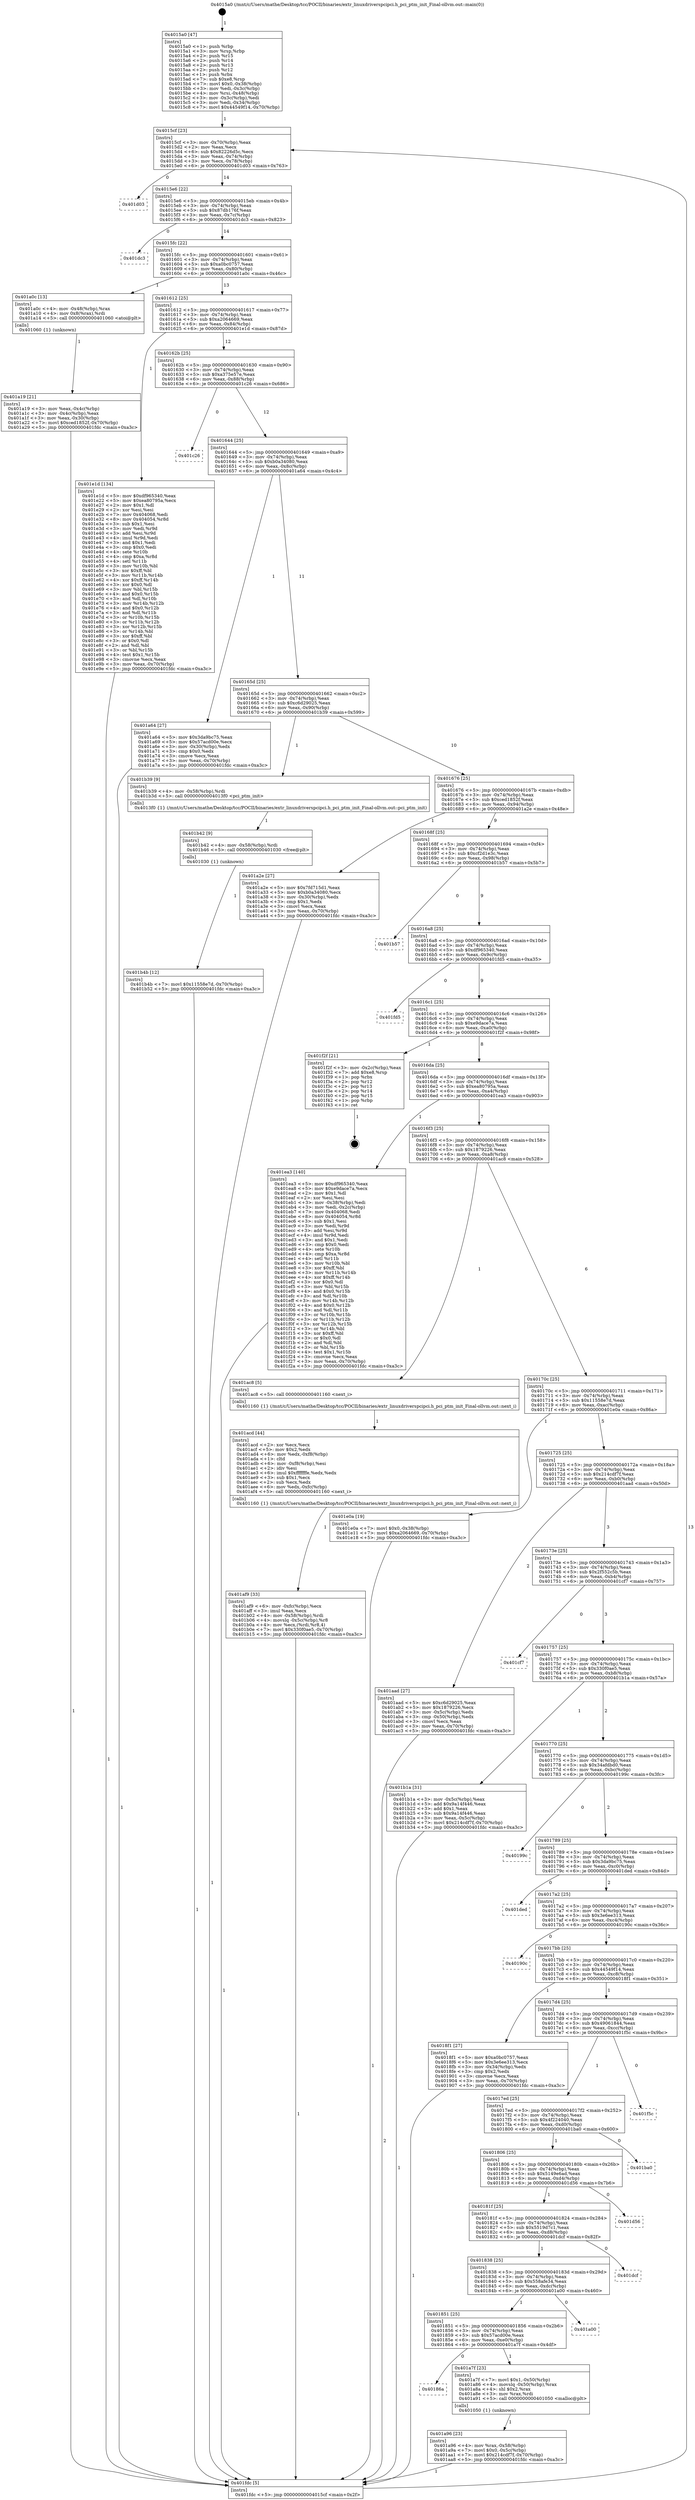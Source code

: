 digraph "0x4015a0" {
  label = "0x4015a0 (/mnt/c/Users/mathe/Desktop/tcc/POCII/binaries/extr_linuxdriverspcipci.h_pci_ptm_init_Final-ollvm.out::main(0))"
  labelloc = "t"
  node[shape=record]

  Entry [label="",width=0.3,height=0.3,shape=circle,fillcolor=black,style=filled]
  "0x4015cf" [label="{
     0x4015cf [23]\l
     | [instrs]\l
     &nbsp;&nbsp;0x4015cf \<+3\>: mov -0x70(%rbp),%eax\l
     &nbsp;&nbsp;0x4015d2 \<+2\>: mov %eax,%ecx\l
     &nbsp;&nbsp;0x4015d4 \<+6\>: sub $0x82226d5c,%ecx\l
     &nbsp;&nbsp;0x4015da \<+3\>: mov %eax,-0x74(%rbp)\l
     &nbsp;&nbsp;0x4015dd \<+3\>: mov %ecx,-0x78(%rbp)\l
     &nbsp;&nbsp;0x4015e0 \<+6\>: je 0000000000401d03 \<main+0x763\>\l
  }"]
  "0x401d03" [label="{
     0x401d03\l
  }", style=dashed]
  "0x4015e6" [label="{
     0x4015e6 [22]\l
     | [instrs]\l
     &nbsp;&nbsp;0x4015e6 \<+5\>: jmp 00000000004015eb \<main+0x4b\>\l
     &nbsp;&nbsp;0x4015eb \<+3\>: mov -0x74(%rbp),%eax\l
     &nbsp;&nbsp;0x4015ee \<+5\>: sub $0x87db176f,%eax\l
     &nbsp;&nbsp;0x4015f3 \<+3\>: mov %eax,-0x7c(%rbp)\l
     &nbsp;&nbsp;0x4015f6 \<+6\>: je 0000000000401dc3 \<main+0x823\>\l
  }"]
  Exit [label="",width=0.3,height=0.3,shape=circle,fillcolor=black,style=filled,peripheries=2]
  "0x401dc3" [label="{
     0x401dc3\l
  }", style=dashed]
  "0x4015fc" [label="{
     0x4015fc [22]\l
     | [instrs]\l
     &nbsp;&nbsp;0x4015fc \<+5\>: jmp 0000000000401601 \<main+0x61\>\l
     &nbsp;&nbsp;0x401601 \<+3\>: mov -0x74(%rbp),%eax\l
     &nbsp;&nbsp;0x401604 \<+5\>: sub $0xa0bc0757,%eax\l
     &nbsp;&nbsp;0x401609 \<+3\>: mov %eax,-0x80(%rbp)\l
     &nbsp;&nbsp;0x40160c \<+6\>: je 0000000000401a0c \<main+0x46c\>\l
  }"]
  "0x401b4b" [label="{
     0x401b4b [12]\l
     | [instrs]\l
     &nbsp;&nbsp;0x401b4b \<+7\>: movl $0x11558e7d,-0x70(%rbp)\l
     &nbsp;&nbsp;0x401b52 \<+5\>: jmp 0000000000401fdc \<main+0xa3c\>\l
  }"]
  "0x401a0c" [label="{
     0x401a0c [13]\l
     | [instrs]\l
     &nbsp;&nbsp;0x401a0c \<+4\>: mov -0x48(%rbp),%rax\l
     &nbsp;&nbsp;0x401a10 \<+4\>: mov 0x8(%rax),%rdi\l
     &nbsp;&nbsp;0x401a14 \<+5\>: call 0000000000401060 \<atoi@plt\>\l
     | [calls]\l
     &nbsp;&nbsp;0x401060 \{1\} (unknown)\l
  }"]
  "0x401612" [label="{
     0x401612 [25]\l
     | [instrs]\l
     &nbsp;&nbsp;0x401612 \<+5\>: jmp 0000000000401617 \<main+0x77\>\l
     &nbsp;&nbsp;0x401617 \<+3\>: mov -0x74(%rbp),%eax\l
     &nbsp;&nbsp;0x40161a \<+5\>: sub $0xa2064669,%eax\l
     &nbsp;&nbsp;0x40161f \<+6\>: mov %eax,-0x84(%rbp)\l
     &nbsp;&nbsp;0x401625 \<+6\>: je 0000000000401e1d \<main+0x87d\>\l
  }"]
  "0x401b42" [label="{
     0x401b42 [9]\l
     | [instrs]\l
     &nbsp;&nbsp;0x401b42 \<+4\>: mov -0x58(%rbp),%rdi\l
     &nbsp;&nbsp;0x401b46 \<+5\>: call 0000000000401030 \<free@plt\>\l
     | [calls]\l
     &nbsp;&nbsp;0x401030 \{1\} (unknown)\l
  }"]
  "0x401e1d" [label="{
     0x401e1d [134]\l
     | [instrs]\l
     &nbsp;&nbsp;0x401e1d \<+5\>: mov $0xdf965340,%eax\l
     &nbsp;&nbsp;0x401e22 \<+5\>: mov $0xea80795a,%ecx\l
     &nbsp;&nbsp;0x401e27 \<+2\>: mov $0x1,%dl\l
     &nbsp;&nbsp;0x401e29 \<+2\>: xor %esi,%esi\l
     &nbsp;&nbsp;0x401e2b \<+7\>: mov 0x404068,%edi\l
     &nbsp;&nbsp;0x401e32 \<+8\>: mov 0x404054,%r8d\l
     &nbsp;&nbsp;0x401e3a \<+3\>: sub $0x1,%esi\l
     &nbsp;&nbsp;0x401e3d \<+3\>: mov %edi,%r9d\l
     &nbsp;&nbsp;0x401e40 \<+3\>: add %esi,%r9d\l
     &nbsp;&nbsp;0x401e43 \<+4\>: imul %r9d,%edi\l
     &nbsp;&nbsp;0x401e47 \<+3\>: and $0x1,%edi\l
     &nbsp;&nbsp;0x401e4a \<+3\>: cmp $0x0,%edi\l
     &nbsp;&nbsp;0x401e4d \<+4\>: sete %r10b\l
     &nbsp;&nbsp;0x401e51 \<+4\>: cmp $0xa,%r8d\l
     &nbsp;&nbsp;0x401e55 \<+4\>: setl %r11b\l
     &nbsp;&nbsp;0x401e59 \<+3\>: mov %r10b,%bl\l
     &nbsp;&nbsp;0x401e5c \<+3\>: xor $0xff,%bl\l
     &nbsp;&nbsp;0x401e5f \<+3\>: mov %r11b,%r14b\l
     &nbsp;&nbsp;0x401e62 \<+4\>: xor $0xff,%r14b\l
     &nbsp;&nbsp;0x401e66 \<+3\>: xor $0x0,%dl\l
     &nbsp;&nbsp;0x401e69 \<+3\>: mov %bl,%r15b\l
     &nbsp;&nbsp;0x401e6c \<+4\>: and $0x0,%r15b\l
     &nbsp;&nbsp;0x401e70 \<+3\>: and %dl,%r10b\l
     &nbsp;&nbsp;0x401e73 \<+3\>: mov %r14b,%r12b\l
     &nbsp;&nbsp;0x401e76 \<+4\>: and $0x0,%r12b\l
     &nbsp;&nbsp;0x401e7a \<+3\>: and %dl,%r11b\l
     &nbsp;&nbsp;0x401e7d \<+3\>: or %r10b,%r15b\l
     &nbsp;&nbsp;0x401e80 \<+3\>: or %r11b,%r12b\l
     &nbsp;&nbsp;0x401e83 \<+3\>: xor %r12b,%r15b\l
     &nbsp;&nbsp;0x401e86 \<+3\>: or %r14b,%bl\l
     &nbsp;&nbsp;0x401e89 \<+3\>: xor $0xff,%bl\l
     &nbsp;&nbsp;0x401e8c \<+3\>: or $0x0,%dl\l
     &nbsp;&nbsp;0x401e8f \<+2\>: and %dl,%bl\l
     &nbsp;&nbsp;0x401e91 \<+3\>: or %bl,%r15b\l
     &nbsp;&nbsp;0x401e94 \<+4\>: test $0x1,%r15b\l
     &nbsp;&nbsp;0x401e98 \<+3\>: cmovne %ecx,%eax\l
     &nbsp;&nbsp;0x401e9b \<+3\>: mov %eax,-0x70(%rbp)\l
     &nbsp;&nbsp;0x401e9e \<+5\>: jmp 0000000000401fdc \<main+0xa3c\>\l
  }"]
  "0x40162b" [label="{
     0x40162b [25]\l
     | [instrs]\l
     &nbsp;&nbsp;0x40162b \<+5\>: jmp 0000000000401630 \<main+0x90\>\l
     &nbsp;&nbsp;0x401630 \<+3\>: mov -0x74(%rbp),%eax\l
     &nbsp;&nbsp;0x401633 \<+5\>: sub $0xa375e57e,%eax\l
     &nbsp;&nbsp;0x401638 \<+6\>: mov %eax,-0x88(%rbp)\l
     &nbsp;&nbsp;0x40163e \<+6\>: je 0000000000401c26 \<main+0x686\>\l
  }"]
  "0x401af9" [label="{
     0x401af9 [33]\l
     | [instrs]\l
     &nbsp;&nbsp;0x401af9 \<+6\>: mov -0xfc(%rbp),%ecx\l
     &nbsp;&nbsp;0x401aff \<+3\>: imul %eax,%ecx\l
     &nbsp;&nbsp;0x401b02 \<+4\>: mov -0x58(%rbp),%rdi\l
     &nbsp;&nbsp;0x401b06 \<+4\>: movslq -0x5c(%rbp),%r8\l
     &nbsp;&nbsp;0x401b0a \<+4\>: mov %ecx,(%rdi,%r8,4)\l
     &nbsp;&nbsp;0x401b0e \<+7\>: movl $0x330f0ae5,-0x70(%rbp)\l
     &nbsp;&nbsp;0x401b15 \<+5\>: jmp 0000000000401fdc \<main+0xa3c\>\l
  }"]
  "0x401c26" [label="{
     0x401c26\l
  }", style=dashed]
  "0x401644" [label="{
     0x401644 [25]\l
     | [instrs]\l
     &nbsp;&nbsp;0x401644 \<+5\>: jmp 0000000000401649 \<main+0xa9\>\l
     &nbsp;&nbsp;0x401649 \<+3\>: mov -0x74(%rbp),%eax\l
     &nbsp;&nbsp;0x40164c \<+5\>: sub $0xb0a34080,%eax\l
     &nbsp;&nbsp;0x401651 \<+6\>: mov %eax,-0x8c(%rbp)\l
     &nbsp;&nbsp;0x401657 \<+6\>: je 0000000000401a64 \<main+0x4c4\>\l
  }"]
  "0x401acd" [label="{
     0x401acd [44]\l
     | [instrs]\l
     &nbsp;&nbsp;0x401acd \<+2\>: xor %ecx,%ecx\l
     &nbsp;&nbsp;0x401acf \<+5\>: mov $0x2,%edx\l
     &nbsp;&nbsp;0x401ad4 \<+6\>: mov %edx,-0xf8(%rbp)\l
     &nbsp;&nbsp;0x401ada \<+1\>: cltd\l
     &nbsp;&nbsp;0x401adb \<+6\>: mov -0xf8(%rbp),%esi\l
     &nbsp;&nbsp;0x401ae1 \<+2\>: idiv %esi\l
     &nbsp;&nbsp;0x401ae3 \<+6\>: imul $0xfffffffe,%edx,%edx\l
     &nbsp;&nbsp;0x401ae9 \<+3\>: sub $0x1,%ecx\l
     &nbsp;&nbsp;0x401aec \<+2\>: sub %ecx,%edx\l
     &nbsp;&nbsp;0x401aee \<+6\>: mov %edx,-0xfc(%rbp)\l
     &nbsp;&nbsp;0x401af4 \<+5\>: call 0000000000401160 \<next_i\>\l
     | [calls]\l
     &nbsp;&nbsp;0x401160 \{1\} (/mnt/c/Users/mathe/Desktop/tcc/POCII/binaries/extr_linuxdriverspcipci.h_pci_ptm_init_Final-ollvm.out::next_i)\l
  }"]
  "0x401a64" [label="{
     0x401a64 [27]\l
     | [instrs]\l
     &nbsp;&nbsp;0x401a64 \<+5\>: mov $0x3da9bc75,%eax\l
     &nbsp;&nbsp;0x401a69 \<+5\>: mov $0x57acd00e,%ecx\l
     &nbsp;&nbsp;0x401a6e \<+3\>: mov -0x30(%rbp),%edx\l
     &nbsp;&nbsp;0x401a71 \<+3\>: cmp $0x0,%edx\l
     &nbsp;&nbsp;0x401a74 \<+3\>: cmove %ecx,%eax\l
     &nbsp;&nbsp;0x401a77 \<+3\>: mov %eax,-0x70(%rbp)\l
     &nbsp;&nbsp;0x401a7a \<+5\>: jmp 0000000000401fdc \<main+0xa3c\>\l
  }"]
  "0x40165d" [label="{
     0x40165d [25]\l
     | [instrs]\l
     &nbsp;&nbsp;0x40165d \<+5\>: jmp 0000000000401662 \<main+0xc2\>\l
     &nbsp;&nbsp;0x401662 \<+3\>: mov -0x74(%rbp),%eax\l
     &nbsp;&nbsp;0x401665 \<+5\>: sub $0xc6d29025,%eax\l
     &nbsp;&nbsp;0x40166a \<+6\>: mov %eax,-0x90(%rbp)\l
     &nbsp;&nbsp;0x401670 \<+6\>: je 0000000000401b39 \<main+0x599\>\l
  }"]
  "0x401a96" [label="{
     0x401a96 [23]\l
     | [instrs]\l
     &nbsp;&nbsp;0x401a96 \<+4\>: mov %rax,-0x58(%rbp)\l
     &nbsp;&nbsp;0x401a9a \<+7\>: movl $0x0,-0x5c(%rbp)\l
     &nbsp;&nbsp;0x401aa1 \<+7\>: movl $0x214cdf7f,-0x70(%rbp)\l
     &nbsp;&nbsp;0x401aa8 \<+5\>: jmp 0000000000401fdc \<main+0xa3c\>\l
  }"]
  "0x401b39" [label="{
     0x401b39 [9]\l
     | [instrs]\l
     &nbsp;&nbsp;0x401b39 \<+4\>: mov -0x58(%rbp),%rdi\l
     &nbsp;&nbsp;0x401b3d \<+5\>: call 00000000004013f0 \<pci_ptm_init\>\l
     | [calls]\l
     &nbsp;&nbsp;0x4013f0 \{1\} (/mnt/c/Users/mathe/Desktop/tcc/POCII/binaries/extr_linuxdriverspcipci.h_pci_ptm_init_Final-ollvm.out::pci_ptm_init)\l
  }"]
  "0x401676" [label="{
     0x401676 [25]\l
     | [instrs]\l
     &nbsp;&nbsp;0x401676 \<+5\>: jmp 000000000040167b \<main+0xdb\>\l
     &nbsp;&nbsp;0x40167b \<+3\>: mov -0x74(%rbp),%eax\l
     &nbsp;&nbsp;0x40167e \<+5\>: sub $0xced1852f,%eax\l
     &nbsp;&nbsp;0x401683 \<+6\>: mov %eax,-0x94(%rbp)\l
     &nbsp;&nbsp;0x401689 \<+6\>: je 0000000000401a2e \<main+0x48e\>\l
  }"]
  "0x40186a" [label="{
     0x40186a\l
  }", style=dashed]
  "0x401a2e" [label="{
     0x401a2e [27]\l
     | [instrs]\l
     &nbsp;&nbsp;0x401a2e \<+5\>: mov $0x7fd715d1,%eax\l
     &nbsp;&nbsp;0x401a33 \<+5\>: mov $0xb0a34080,%ecx\l
     &nbsp;&nbsp;0x401a38 \<+3\>: mov -0x30(%rbp),%edx\l
     &nbsp;&nbsp;0x401a3b \<+3\>: cmp $0x1,%edx\l
     &nbsp;&nbsp;0x401a3e \<+3\>: cmovl %ecx,%eax\l
     &nbsp;&nbsp;0x401a41 \<+3\>: mov %eax,-0x70(%rbp)\l
     &nbsp;&nbsp;0x401a44 \<+5\>: jmp 0000000000401fdc \<main+0xa3c\>\l
  }"]
  "0x40168f" [label="{
     0x40168f [25]\l
     | [instrs]\l
     &nbsp;&nbsp;0x40168f \<+5\>: jmp 0000000000401694 \<main+0xf4\>\l
     &nbsp;&nbsp;0x401694 \<+3\>: mov -0x74(%rbp),%eax\l
     &nbsp;&nbsp;0x401697 \<+5\>: sub $0xcf2d1e3c,%eax\l
     &nbsp;&nbsp;0x40169c \<+6\>: mov %eax,-0x98(%rbp)\l
     &nbsp;&nbsp;0x4016a2 \<+6\>: je 0000000000401b57 \<main+0x5b7\>\l
  }"]
  "0x401a7f" [label="{
     0x401a7f [23]\l
     | [instrs]\l
     &nbsp;&nbsp;0x401a7f \<+7\>: movl $0x1,-0x50(%rbp)\l
     &nbsp;&nbsp;0x401a86 \<+4\>: movslq -0x50(%rbp),%rax\l
     &nbsp;&nbsp;0x401a8a \<+4\>: shl $0x2,%rax\l
     &nbsp;&nbsp;0x401a8e \<+3\>: mov %rax,%rdi\l
     &nbsp;&nbsp;0x401a91 \<+5\>: call 0000000000401050 \<malloc@plt\>\l
     | [calls]\l
     &nbsp;&nbsp;0x401050 \{1\} (unknown)\l
  }"]
  "0x401b57" [label="{
     0x401b57\l
  }", style=dashed]
  "0x4016a8" [label="{
     0x4016a8 [25]\l
     | [instrs]\l
     &nbsp;&nbsp;0x4016a8 \<+5\>: jmp 00000000004016ad \<main+0x10d\>\l
     &nbsp;&nbsp;0x4016ad \<+3\>: mov -0x74(%rbp),%eax\l
     &nbsp;&nbsp;0x4016b0 \<+5\>: sub $0xdf965340,%eax\l
     &nbsp;&nbsp;0x4016b5 \<+6\>: mov %eax,-0x9c(%rbp)\l
     &nbsp;&nbsp;0x4016bb \<+6\>: je 0000000000401fd5 \<main+0xa35\>\l
  }"]
  "0x401851" [label="{
     0x401851 [25]\l
     | [instrs]\l
     &nbsp;&nbsp;0x401851 \<+5\>: jmp 0000000000401856 \<main+0x2b6\>\l
     &nbsp;&nbsp;0x401856 \<+3\>: mov -0x74(%rbp),%eax\l
     &nbsp;&nbsp;0x401859 \<+5\>: sub $0x57acd00e,%eax\l
     &nbsp;&nbsp;0x40185e \<+6\>: mov %eax,-0xe0(%rbp)\l
     &nbsp;&nbsp;0x401864 \<+6\>: je 0000000000401a7f \<main+0x4df\>\l
  }"]
  "0x401fd5" [label="{
     0x401fd5\l
  }", style=dashed]
  "0x4016c1" [label="{
     0x4016c1 [25]\l
     | [instrs]\l
     &nbsp;&nbsp;0x4016c1 \<+5\>: jmp 00000000004016c6 \<main+0x126\>\l
     &nbsp;&nbsp;0x4016c6 \<+3\>: mov -0x74(%rbp),%eax\l
     &nbsp;&nbsp;0x4016c9 \<+5\>: sub $0xe9dace7a,%eax\l
     &nbsp;&nbsp;0x4016ce \<+6\>: mov %eax,-0xa0(%rbp)\l
     &nbsp;&nbsp;0x4016d4 \<+6\>: je 0000000000401f2f \<main+0x98f\>\l
  }"]
  "0x401a00" [label="{
     0x401a00\l
  }", style=dashed]
  "0x401f2f" [label="{
     0x401f2f [21]\l
     | [instrs]\l
     &nbsp;&nbsp;0x401f2f \<+3\>: mov -0x2c(%rbp),%eax\l
     &nbsp;&nbsp;0x401f32 \<+7\>: add $0xe8,%rsp\l
     &nbsp;&nbsp;0x401f39 \<+1\>: pop %rbx\l
     &nbsp;&nbsp;0x401f3a \<+2\>: pop %r12\l
     &nbsp;&nbsp;0x401f3c \<+2\>: pop %r13\l
     &nbsp;&nbsp;0x401f3e \<+2\>: pop %r14\l
     &nbsp;&nbsp;0x401f40 \<+2\>: pop %r15\l
     &nbsp;&nbsp;0x401f42 \<+1\>: pop %rbp\l
     &nbsp;&nbsp;0x401f43 \<+1\>: ret\l
  }"]
  "0x4016da" [label="{
     0x4016da [25]\l
     | [instrs]\l
     &nbsp;&nbsp;0x4016da \<+5\>: jmp 00000000004016df \<main+0x13f\>\l
     &nbsp;&nbsp;0x4016df \<+3\>: mov -0x74(%rbp),%eax\l
     &nbsp;&nbsp;0x4016e2 \<+5\>: sub $0xea80795a,%eax\l
     &nbsp;&nbsp;0x4016e7 \<+6\>: mov %eax,-0xa4(%rbp)\l
     &nbsp;&nbsp;0x4016ed \<+6\>: je 0000000000401ea3 \<main+0x903\>\l
  }"]
  "0x401838" [label="{
     0x401838 [25]\l
     | [instrs]\l
     &nbsp;&nbsp;0x401838 \<+5\>: jmp 000000000040183d \<main+0x29d\>\l
     &nbsp;&nbsp;0x40183d \<+3\>: mov -0x74(%rbp),%eax\l
     &nbsp;&nbsp;0x401840 \<+5\>: sub $0x558afe34,%eax\l
     &nbsp;&nbsp;0x401845 \<+6\>: mov %eax,-0xdc(%rbp)\l
     &nbsp;&nbsp;0x40184b \<+6\>: je 0000000000401a00 \<main+0x460\>\l
  }"]
  "0x401ea3" [label="{
     0x401ea3 [140]\l
     | [instrs]\l
     &nbsp;&nbsp;0x401ea3 \<+5\>: mov $0xdf965340,%eax\l
     &nbsp;&nbsp;0x401ea8 \<+5\>: mov $0xe9dace7a,%ecx\l
     &nbsp;&nbsp;0x401ead \<+2\>: mov $0x1,%dl\l
     &nbsp;&nbsp;0x401eaf \<+2\>: xor %esi,%esi\l
     &nbsp;&nbsp;0x401eb1 \<+3\>: mov -0x38(%rbp),%edi\l
     &nbsp;&nbsp;0x401eb4 \<+3\>: mov %edi,-0x2c(%rbp)\l
     &nbsp;&nbsp;0x401eb7 \<+7\>: mov 0x404068,%edi\l
     &nbsp;&nbsp;0x401ebe \<+8\>: mov 0x404054,%r8d\l
     &nbsp;&nbsp;0x401ec6 \<+3\>: sub $0x1,%esi\l
     &nbsp;&nbsp;0x401ec9 \<+3\>: mov %edi,%r9d\l
     &nbsp;&nbsp;0x401ecc \<+3\>: add %esi,%r9d\l
     &nbsp;&nbsp;0x401ecf \<+4\>: imul %r9d,%edi\l
     &nbsp;&nbsp;0x401ed3 \<+3\>: and $0x1,%edi\l
     &nbsp;&nbsp;0x401ed6 \<+3\>: cmp $0x0,%edi\l
     &nbsp;&nbsp;0x401ed9 \<+4\>: sete %r10b\l
     &nbsp;&nbsp;0x401edd \<+4\>: cmp $0xa,%r8d\l
     &nbsp;&nbsp;0x401ee1 \<+4\>: setl %r11b\l
     &nbsp;&nbsp;0x401ee5 \<+3\>: mov %r10b,%bl\l
     &nbsp;&nbsp;0x401ee8 \<+3\>: xor $0xff,%bl\l
     &nbsp;&nbsp;0x401eeb \<+3\>: mov %r11b,%r14b\l
     &nbsp;&nbsp;0x401eee \<+4\>: xor $0xff,%r14b\l
     &nbsp;&nbsp;0x401ef2 \<+3\>: xor $0x0,%dl\l
     &nbsp;&nbsp;0x401ef5 \<+3\>: mov %bl,%r15b\l
     &nbsp;&nbsp;0x401ef8 \<+4\>: and $0x0,%r15b\l
     &nbsp;&nbsp;0x401efc \<+3\>: and %dl,%r10b\l
     &nbsp;&nbsp;0x401eff \<+3\>: mov %r14b,%r12b\l
     &nbsp;&nbsp;0x401f02 \<+4\>: and $0x0,%r12b\l
     &nbsp;&nbsp;0x401f06 \<+3\>: and %dl,%r11b\l
     &nbsp;&nbsp;0x401f09 \<+3\>: or %r10b,%r15b\l
     &nbsp;&nbsp;0x401f0c \<+3\>: or %r11b,%r12b\l
     &nbsp;&nbsp;0x401f0f \<+3\>: xor %r12b,%r15b\l
     &nbsp;&nbsp;0x401f12 \<+3\>: or %r14b,%bl\l
     &nbsp;&nbsp;0x401f15 \<+3\>: xor $0xff,%bl\l
     &nbsp;&nbsp;0x401f18 \<+3\>: or $0x0,%dl\l
     &nbsp;&nbsp;0x401f1b \<+2\>: and %dl,%bl\l
     &nbsp;&nbsp;0x401f1d \<+3\>: or %bl,%r15b\l
     &nbsp;&nbsp;0x401f20 \<+4\>: test $0x1,%r15b\l
     &nbsp;&nbsp;0x401f24 \<+3\>: cmovne %ecx,%eax\l
     &nbsp;&nbsp;0x401f27 \<+3\>: mov %eax,-0x70(%rbp)\l
     &nbsp;&nbsp;0x401f2a \<+5\>: jmp 0000000000401fdc \<main+0xa3c\>\l
  }"]
  "0x4016f3" [label="{
     0x4016f3 [25]\l
     | [instrs]\l
     &nbsp;&nbsp;0x4016f3 \<+5\>: jmp 00000000004016f8 \<main+0x158\>\l
     &nbsp;&nbsp;0x4016f8 \<+3\>: mov -0x74(%rbp),%eax\l
     &nbsp;&nbsp;0x4016fb \<+5\>: sub $0x1879226,%eax\l
     &nbsp;&nbsp;0x401700 \<+6\>: mov %eax,-0xa8(%rbp)\l
     &nbsp;&nbsp;0x401706 \<+6\>: je 0000000000401ac8 \<main+0x528\>\l
  }"]
  "0x401dcf" [label="{
     0x401dcf\l
  }", style=dashed]
  "0x401ac8" [label="{
     0x401ac8 [5]\l
     | [instrs]\l
     &nbsp;&nbsp;0x401ac8 \<+5\>: call 0000000000401160 \<next_i\>\l
     | [calls]\l
     &nbsp;&nbsp;0x401160 \{1\} (/mnt/c/Users/mathe/Desktop/tcc/POCII/binaries/extr_linuxdriverspcipci.h_pci_ptm_init_Final-ollvm.out::next_i)\l
  }"]
  "0x40170c" [label="{
     0x40170c [25]\l
     | [instrs]\l
     &nbsp;&nbsp;0x40170c \<+5\>: jmp 0000000000401711 \<main+0x171\>\l
     &nbsp;&nbsp;0x401711 \<+3\>: mov -0x74(%rbp),%eax\l
     &nbsp;&nbsp;0x401714 \<+5\>: sub $0x11558e7d,%eax\l
     &nbsp;&nbsp;0x401719 \<+6\>: mov %eax,-0xac(%rbp)\l
     &nbsp;&nbsp;0x40171f \<+6\>: je 0000000000401e0a \<main+0x86a\>\l
  }"]
  "0x40181f" [label="{
     0x40181f [25]\l
     | [instrs]\l
     &nbsp;&nbsp;0x40181f \<+5\>: jmp 0000000000401824 \<main+0x284\>\l
     &nbsp;&nbsp;0x401824 \<+3\>: mov -0x74(%rbp),%eax\l
     &nbsp;&nbsp;0x401827 \<+5\>: sub $0x5519d7c1,%eax\l
     &nbsp;&nbsp;0x40182c \<+6\>: mov %eax,-0xd8(%rbp)\l
     &nbsp;&nbsp;0x401832 \<+6\>: je 0000000000401dcf \<main+0x82f\>\l
  }"]
  "0x401e0a" [label="{
     0x401e0a [19]\l
     | [instrs]\l
     &nbsp;&nbsp;0x401e0a \<+7\>: movl $0x0,-0x38(%rbp)\l
     &nbsp;&nbsp;0x401e11 \<+7\>: movl $0xa2064669,-0x70(%rbp)\l
     &nbsp;&nbsp;0x401e18 \<+5\>: jmp 0000000000401fdc \<main+0xa3c\>\l
  }"]
  "0x401725" [label="{
     0x401725 [25]\l
     | [instrs]\l
     &nbsp;&nbsp;0x401725 \<+5\>: jmp 000000000040172a \<main+0x18a\>\l
     &nbsp;&nbsp;0x40172a \<+3\>: mov -0x74(%rbp),%eax\l
     &nbsp;&nbsp;0x40172d \<+5\>: sub $0x214cdf7f,%eax\l
     &nbsp;&nbsp;0x401732 \<+6\>: mov %eax,-0xb0(%rbp)\l
     &nbsp;&nbsp;0x401738 \<+6\>: je 0000000000401aad \<main+0x50d\>\l
  }"]
  "0x401d56" [label="{
     0x401d56\l
  }", style=dashed]
  "0x401aad" [label="{
     0x401aad [27]\l
     | [instrs]\l
     &nbsp;&nbsp;0x401aad \<+5\>: mov $0xc6d29025,%eax\l
     &nbsp;&nbsp;0x401ab2 \<+5\>: mov $0x1879226,%ecx\l
     &nbsp;&nbsp;0x401ab7 \<+3\>: mov -0x5c(%rbp),%edx\l
     &nbsp;&nbsp;0x401aba \<+3\>: cmp -0x50(%rbp),%edx\l
     &nbsp;&nbsp;0x401abd \<+3\>: cmovl %ecx,%eax\l
     &nbsp;&nbsp;0x401ac0 \<+3\>: mov %eax,-0x70(%rbp)\l
     &nbsp;&nbsp;0x401ac3 \<+5\>: jmp 0000000000401fdc \<main+0xa3c\>\l
  }"]
  "0x40173e" [label="{
     0x40173e [25]\l
     | [instrs]\l
     &nbsp;&nbsp;0x40173e \<+5\>: jmp 0000000000401743 \<main+0x1a3\>\l
     &nbsp;&nbsp;0x401743 \<+3\>: mov -0x74(%rbp),%eax\l
     &nbsp;&nbsp;0x401746 \<+5\>: sub $0x2f552c5b,%eax\l
     &nbsp;&nbsp;0x40174b \<+6\>: mov %eax,-0xb4(%rbp)\l
     &nbsp;&nbsp;0x401751 \<+6\>: je 0000000000401cf7 \<main+0x757\>\l
  }"]
  "0x401806" [label="{
     0x401806 [25]\l
     | [instrs]\l
     &nbsp;&nbsp;0x401806 \<+5\>: jmp 000000000040180b \<main+0x26b\>\l
     &nbsp;&nbsp;0x40180b \<+3\>: mov -0x74(%rbp),%eax\l
     &nbsp;&nbsp;0x40180e \<+5\>: sub $0x5149e6ad,%eax\l
     &nbsp;&nbsp;0x401813 \<+6\>: mov %eax,-0xd4(%rbp)\l
     &nbsp;&nbsp;0x401819 \<+6\>: je 0000000000401d56 \<main+0x7b6\>\l
  }"]
  "0x401cf7" [label="{
     0x401cf7\l
  }", style=dashed]
  "0x401757" [label="{
     0x401757 [25]\l
     | [instrs]\l
     &nbsp;&nbsp;0x401757 \<+5\>: jmp 000000000040175c \<main+0x1bc\>\l
     &nbsp;&nbsp;0x40175c \<+3\>: mov -0x74(%rbp),%eax\l
     &nbsp;&nbsp;0x40175f \<+5\>: sub $0x330f0ae5,%eax\l
     &nbsp;&nbsp;0x401764 \<+6\>: mov %eax,-0xb8(%rbp)\l
     &nbsp;&nbsp;0x40176a \<+6\>: je 0000000000401b1a \<main+0x57a\>\l
  }"]
  "0x401ba0" [label="{
     0x401ba0\l
  }", style=dashed]
  "0x401b1a" [label="{
     0x401b1a [31]\l
     | [instrs]\l
     &nbsp;&nbsp;0x401b1a \<+3\>: mov -0x5c(%rbp),%eax\l
     &nbsp;&nbsp;0x401b1d \<+5\>: add $0x9a14f446,%eax\l
     &nbsp;&nbsp;0x401b22 \<+3\>: add $0x1,%eax\l
     &nbsp;&nbsp;0x401b25 \<+5\>: sub $0x9a14f446,%eax\l
     &nbsp;&nbsp;0x401b2a \<+3\>: mov %eax,-0x5c(%rbp)\l
     &nbsp;&nbsp;0x401b2d \<+7\>: movl $0x214cdf7f,-0x70(%rbp)\l
     &nbsp;&nbsp;0x401b34 \<+5\>: jmp 0000000000401fdc \<main+0xa3c\>\l
  }"]
  "0x401770" [label="{
     0x401770 [25]\l
     | [instrs]\l
     &nbsp;&nbsp;0x401770 \<+5\>: jmp 0000000000401775 \<main+0x1d5\>\l
     &nbsp;&nbsp;0x401775 \<+3\>: mov -0x74(%rbp),%eax\l
     &nbsp;&nbsp;0x401778 \<+5\>: sub $0x34afdbd0,%eax\l
     &nbsp;&nbsp;0x40177d \<+6\>: mov %eax,-0xbc(%rbp)\l
     &nbsp;&nbsp;0x401783 \<+6\>: je 000000000040199c \<main+0x3fc\>\l
  }"]
  "0x4017ed" [label="{
     0x4017ed [25]\l
     | [instrs]\l
     &nbsp;&nbsp;0x4017ed \<+5\>: jmp 00000000004017f2 \<main+0x252\>\l
     &nbsp;&nbsp;0x4017f2 \<+3\>: mov -0x74(%rbp),%eax\l
     &nbsp;&nbsp;0x4017f5 \<+5\>: sub $0x4f224040,%eax\l
     &nbsp;&nbsp;0x4017fa \<+6\>: mov %eax,-0xd0(%rbp)\l
     &nbsp;&nbsp;0x401800 \<+6\>: je 0000000000401ba0 \<main+0x600\>\l
  }"]
  "0x40199c" [label="{
     0x40199c\l
  }", style=dashed]
  "0x401789" [label="{
     0x401789 [25]\l
     | [instrs]\l
     &nbsp;&nbsp;0x401789 \<+5\>: jmp 000000000040178e \<main+0x1ee\>\l
     &nbsp;&nbsp;0x40178e \<+3\>: mov -0x74(%rbp),%eax\l
     &nbsp;&nbsp;0x401791 \<+5\>: sub $0x3da9bc75,%eax\l
     &nbsp;&nbsp;0x401796 \<+6\>: mov %eax,-0xc0(%rbp)\l
     &nbsp;&nbsp;0x40179c \<+6\>: je 0000000000401ded \<main+0x84d\>\l
  }"]
  "0x401f5c" [label="{
     0x401f5c\l
  }", style=dashed]
  "0x401ded" [label="{
     0x401ded\l
  }", style=dashed]
  "0x4017a2" [label="{
     0x4017a2 [25]\l
     | [instrs]\l
     &nbsp;&nbsp;0x4017a2 \<+5\>: jmp 00000000004017a7 \<main+0x207\>\l
     &nbsp;&nbsp;0x4017a7 \<+3\>: mov -0x74(%rbp),%eax\l
     &nbsp;&nbsp;0x4017aa \<+5\>: sub $0x3e6ee313,%eax\l
     &nbsp;&nbsp;0x4017af \<+6\>: mov %eax,-0xc4(%rbp)\l
     &nbsp;&nbsp;0x4017b5 \<+6\>: je 000000000040190c \<main+0x36c\>\l
  }"]
  "0x401a19" [label="{
     0x401a19 [21]\l
     | [instrs]\l
     &nbsp;&nbsp;0x401a19 \<+3\>: mov %eax,-0x4c(%rbp)\l
     &nbsp;&nbsp;0x401a1c \<+3\>: mov -0x4c(%rbp),%eax\l
     &nbsp;&nbsp;0x401a1f \<+3\>: mov %eax,-0x30(%rbp)\l
     &nbsp;&nbsp;0x401a22 \<+7\>: movl $0xced1852f,-0x70(%rbp)\l
     &nbsp;&nbsp;0x401a29 \<+5\>: jmp 0000000000401fdc \<main+0xa3c\>\l
  }"]
  "0x40190c" [label="{
     0x40190c\l
  }", style=dashed]
  "0x4017bb" [label="{
     0x4017bb [25]\l
     | [instrs]\l
     &nbsp;&nbsp;0x4017bb \<+5\>: jmp 00000000004017c0 \<main+0x220\>\l
     &nbsp;&nbsp;0x4017c0 \<+3\>: mov -0x74(%rbp),%eax\l
     &nbsp;&nbsp;0x4017c3 \<+5\>: sub $0x44549f14,%eax\l
     &nbsp;&nbsp;0x4017c8 \<+6\>: mov %eax,-0xc8(%rbp)\l
     &nbsp;&nbsp;0x4017ce \<+6\>: je 00000000004018f1 \<main+0x351\>\l
  }"]
  "0x4015a0" [label="{
     0x4015a0 [47]\l
     | [instrs]\l
     &nbsp;&nbsp;0x4015a0 \<+1\>: push %rbp\l
     &nbsp;&nbsp;0x4015a1 \<+3\>: mov %rsp,%rbp\l
     &nbsp;&nbsp;0x4015a4 \<+2\>: push %r15\l
     &nbsp;&nbsp;0x4015a6 \<+2\>: push %r14\l
     &nbsp;&nbsp;0x4015a8 \<+2\>: push %r13\l
     &nbsp;&nbsp;0x4015aa \<+2\>: push %r12\l
     &nbsp;&nbsp;0x4015ac \<+1\>: push %rbx\l
     &nbsp;&nbsp;0x4015ad \<+7\>: sub $0xe8,%rsp\l
     &nbsp;&nbsp;0x4015b4 \<+7\>: movl $0x0,-0x38(%rbp)\l
     &nbsp;&nbsp;0x4015bb \<+3\>: mov %edi,-0x3c(%rbp)\l
     &nbsp;&nbsp;0x4015be \<+4\>: mov %rsi,-0x48(%rbp)\l
     &nbsp;&nbsp;0x4015c2 \<+3\>: mov -0x3c(%rbp),%edi\l
     &nbsp;&nbsp;0x4015c5 \<+3\>: mov %edi,-0x34(%rbp)\l
     &nbsp;&nbsp;0x4015c8 \<+7\>: movl $0x44549f14,-0x70(%rbp)\l
  }"]
  "0x4018f1" [label="{
     0x4018f1 [27]\l
     | [instrs]\l
     &nbsp;&nbsp;0x4018f1 \<+5\>: mov $0xa0bc0757,%eax\l
     &nbsp;&nbsp;0x4018f6 \<+5\>: mov $0x3e6ee313,%ecx\l
     &nbsp;&nbsp;0x4018fb \<+3\>: mov -0x34(%rbp),%edx\l
     &nbsp;&nbsp;0x4018fe \<+3\>: cmp $0x2,%edx\l
     &nbsp;&nbsp;0x401901 \<+3\>: cmovne %ecx,%eax\l
     &nbsp;&nbsp;0x401904 \<+3\>: mov %eax,-0x70(%rbp)\l
     &nbsp;&nbsp;0x401907 \<+5\>: jmp 0000000000401fdc \<main+0xa3c\>\l
  }"]
  "0x4017d4" [label="{
     0x4017d4 [25]\l
     | [instrs]\l
     &nbsp;&nbsp;0x4017d4 \<+5\>: jmp 00000000004017d9 \<main+0x239\>\l
     &nbsp;&nbsp;0x4017d9 \<+3\>: mov -0x74(%rbp),%eax\l
     &nbsp;&nbsp;0x4017dc \<+5\>: sub $0x49061844,%eax\l
     &nbsp;&nbsp;0x4017e1 \<+6\>: mov %eax,-0xcc(%rbp)\l
     &nbsp;&nbsp;0x4017e7 \<+6\>: je 0000000000401f5c \<main+0x9bc\>\l
  }"]
  "0x401fdc" [label="{
     0x401fdc [5]\l
     | [instrs]\l
     &nbsp;&nbsp;0x401fdc \<+5\>: jmp 00000000004015cf \<main+0x2f\>\l
  }"]
  Entry -> "0x4015a0" [label=" 1"]
  "0x4015cf" -> "0x401d03" [label=" 0"]
  "0x4015cf" -> "0x4015e6" [label=" 14"]
  "0x401f2f" -> Exit [label=" 1"]
  "0x4015e6" -> "0x401dc3" [label=" 0"]
  "0x4015e6" -> "0x4015fc" [label=" 14"]
  "0x401ea3" -> "0x401fdc" [label=" 1"]
  "0x4015fc" -> "0x401a0c" [label=" 1"]
  "0x4015fc" -> "0x401612" [label=" 13"]
  "0x401e1d" -> "0x401fdc" [label=" 1"]
  "0x401612" -> "0x401e1d" [label=" 1"]
  "0x401612" -> "0x40162b" [label=" 12"]
  "0x401e0a" -> "0x401fdc" [label=" 1"]
  "0x40162b" -> "0x401c26" [label=" 0"]
  "0x40162b" -> "0x401644" [label=" 12"]
  "0x401b4b" -> "0x401fdc" [label=" 1"]
  "0x401644" -> "0x401a64" [label=" 1"]
  "0x401644" -> "0x40165d" [label=" 11"]
  "0x401b42" -> "0x401b4b" [label=" 1"]
  "0x40165d" -> "0x401b39" [label=" 1"]
  "0x40165d" -> "0x401676" [label=" 10"]
  "0x401b39" -> "0x401b42" [label=" 1"]
  "0x401676" -> "0x401a2e" [label=" 1"]
  "0x401676" -> "0x40168f" [label=" 9"]
  "0x401b1a" -> "0x401fdc" [label=" 1"]
  "0x40168f" -> "0x401b57" [label=" 0"]
  "0x40168f" -> "0x4016a8" [label=" 9"]
  "0x401af9" -> "0x401fdc" [label=" 1"]
  "0x4016a8" -> "0x401fd5" [label=" 0"]
  "0x4016a8" -> "0x4016c1" [label=" 9"]
  "0x401ac8" -> "0x401acd" [label=" 1"]
  "0x4016c1" -> "0x401f2f" [label=" 1"]
  "0x4016c1" -> "0x4016da" [label=" 8"]
  "0x401aad" -> "0x401fdc" [label=" 2"]
  "0x4016da" -> "0x401ea3" [label=" 1"]
  "0x4016da" -> "0x4016f3" [label=" 7"]
  "0x401a7f" -> "0x401a96" [label=" 1"]
  "0x4016f3" -> "0x401ac8" [label=" 1"]
  "0x4016f3" -> "0x40170c" [label=" 6"]
  "0x401851" -> "0x40186a" [label=" 0"]
  "0x40170c" -> "0x401e0a" [label=" 1"]
  "0x40170c" -> "0x401725" [label=" 5"]
  "0x401acd" -> "0x401af9" [label=" 1"]
  "0x401725" -> "0x401aad" [label=" 2"]
  "0x401725" -> "0x40173e" [label=" 3"]
  "0x401838" -> "0x401851" [label=" 1"]
  "0x40173e" -> "0x401cf7" [label=" 0"]
  "0x40173e" -> "0x401757" [label=" 3"]
  "0x401a96" -> "0x401fdc" [label=" 1"]
  "0x401757" -> "0x401b1a" [label=" 1"]
  "0x401757" -> "0x401770" [label=" 2"]
  "0x40181f" -> "0x401838" [label=" 1"]
  "0x401770" -> "0x40199c" [label=" 0"]
  "0x401770" -> "0x401789" [label=" 2"]
  "0x401851" -> "0x401a7f" [label=" 1"]
  "0x401789" -> "0x401ded" [label=" 0"]
  "0x401789" -> "0x4017a2" [label=" 2"]
  "0x401806" -> "0x40181f" [label=" 1"]
  "0x4017a2" -> "0x40190c" [label=" 0"]
  "0x4017a2" -> "0x4017bb" [label=" 2"]
  "0x401838" -> "0x401a00" [label=" 0"]
  "0x4017bb" -> "0x4018f1" [label=" 1"]
  "0x4017bb" -> "0x4017d4" [label=" 1"]
  "0x4018f1" -> "0x401fdc" [label=" 1"]
  "0x4015a0" -> "0x4015cf" [label=" 1"]
  "0x401fdc" -> "0x4015cf" [label=" 13"]
  "0x401a0c" -> "0x401a19" [label=" 1"]
  "0x401a19" -> "0x401fdc" [label=" 1"]
  "0x401a2e" -> "0x401fdc" [label=" 1"]
  "0x401a64" -> "0x401fdc" [label=" 1"]
  "0x401806" -> "0x401d56" [label=" 0"]
  "0x4017d4" -> "0x401f5c" [label=" 0"]
  "0x4017d4" -> "0x4017ed" [label=" 1"]
  "0x40181f" -> "0x401dcf" [label=" 0"]
  "0x4017ed" -> "0x401ba0" [label=" 0"]
  "0x4017ed" -> "0x401806" [label=" 1"]
}

